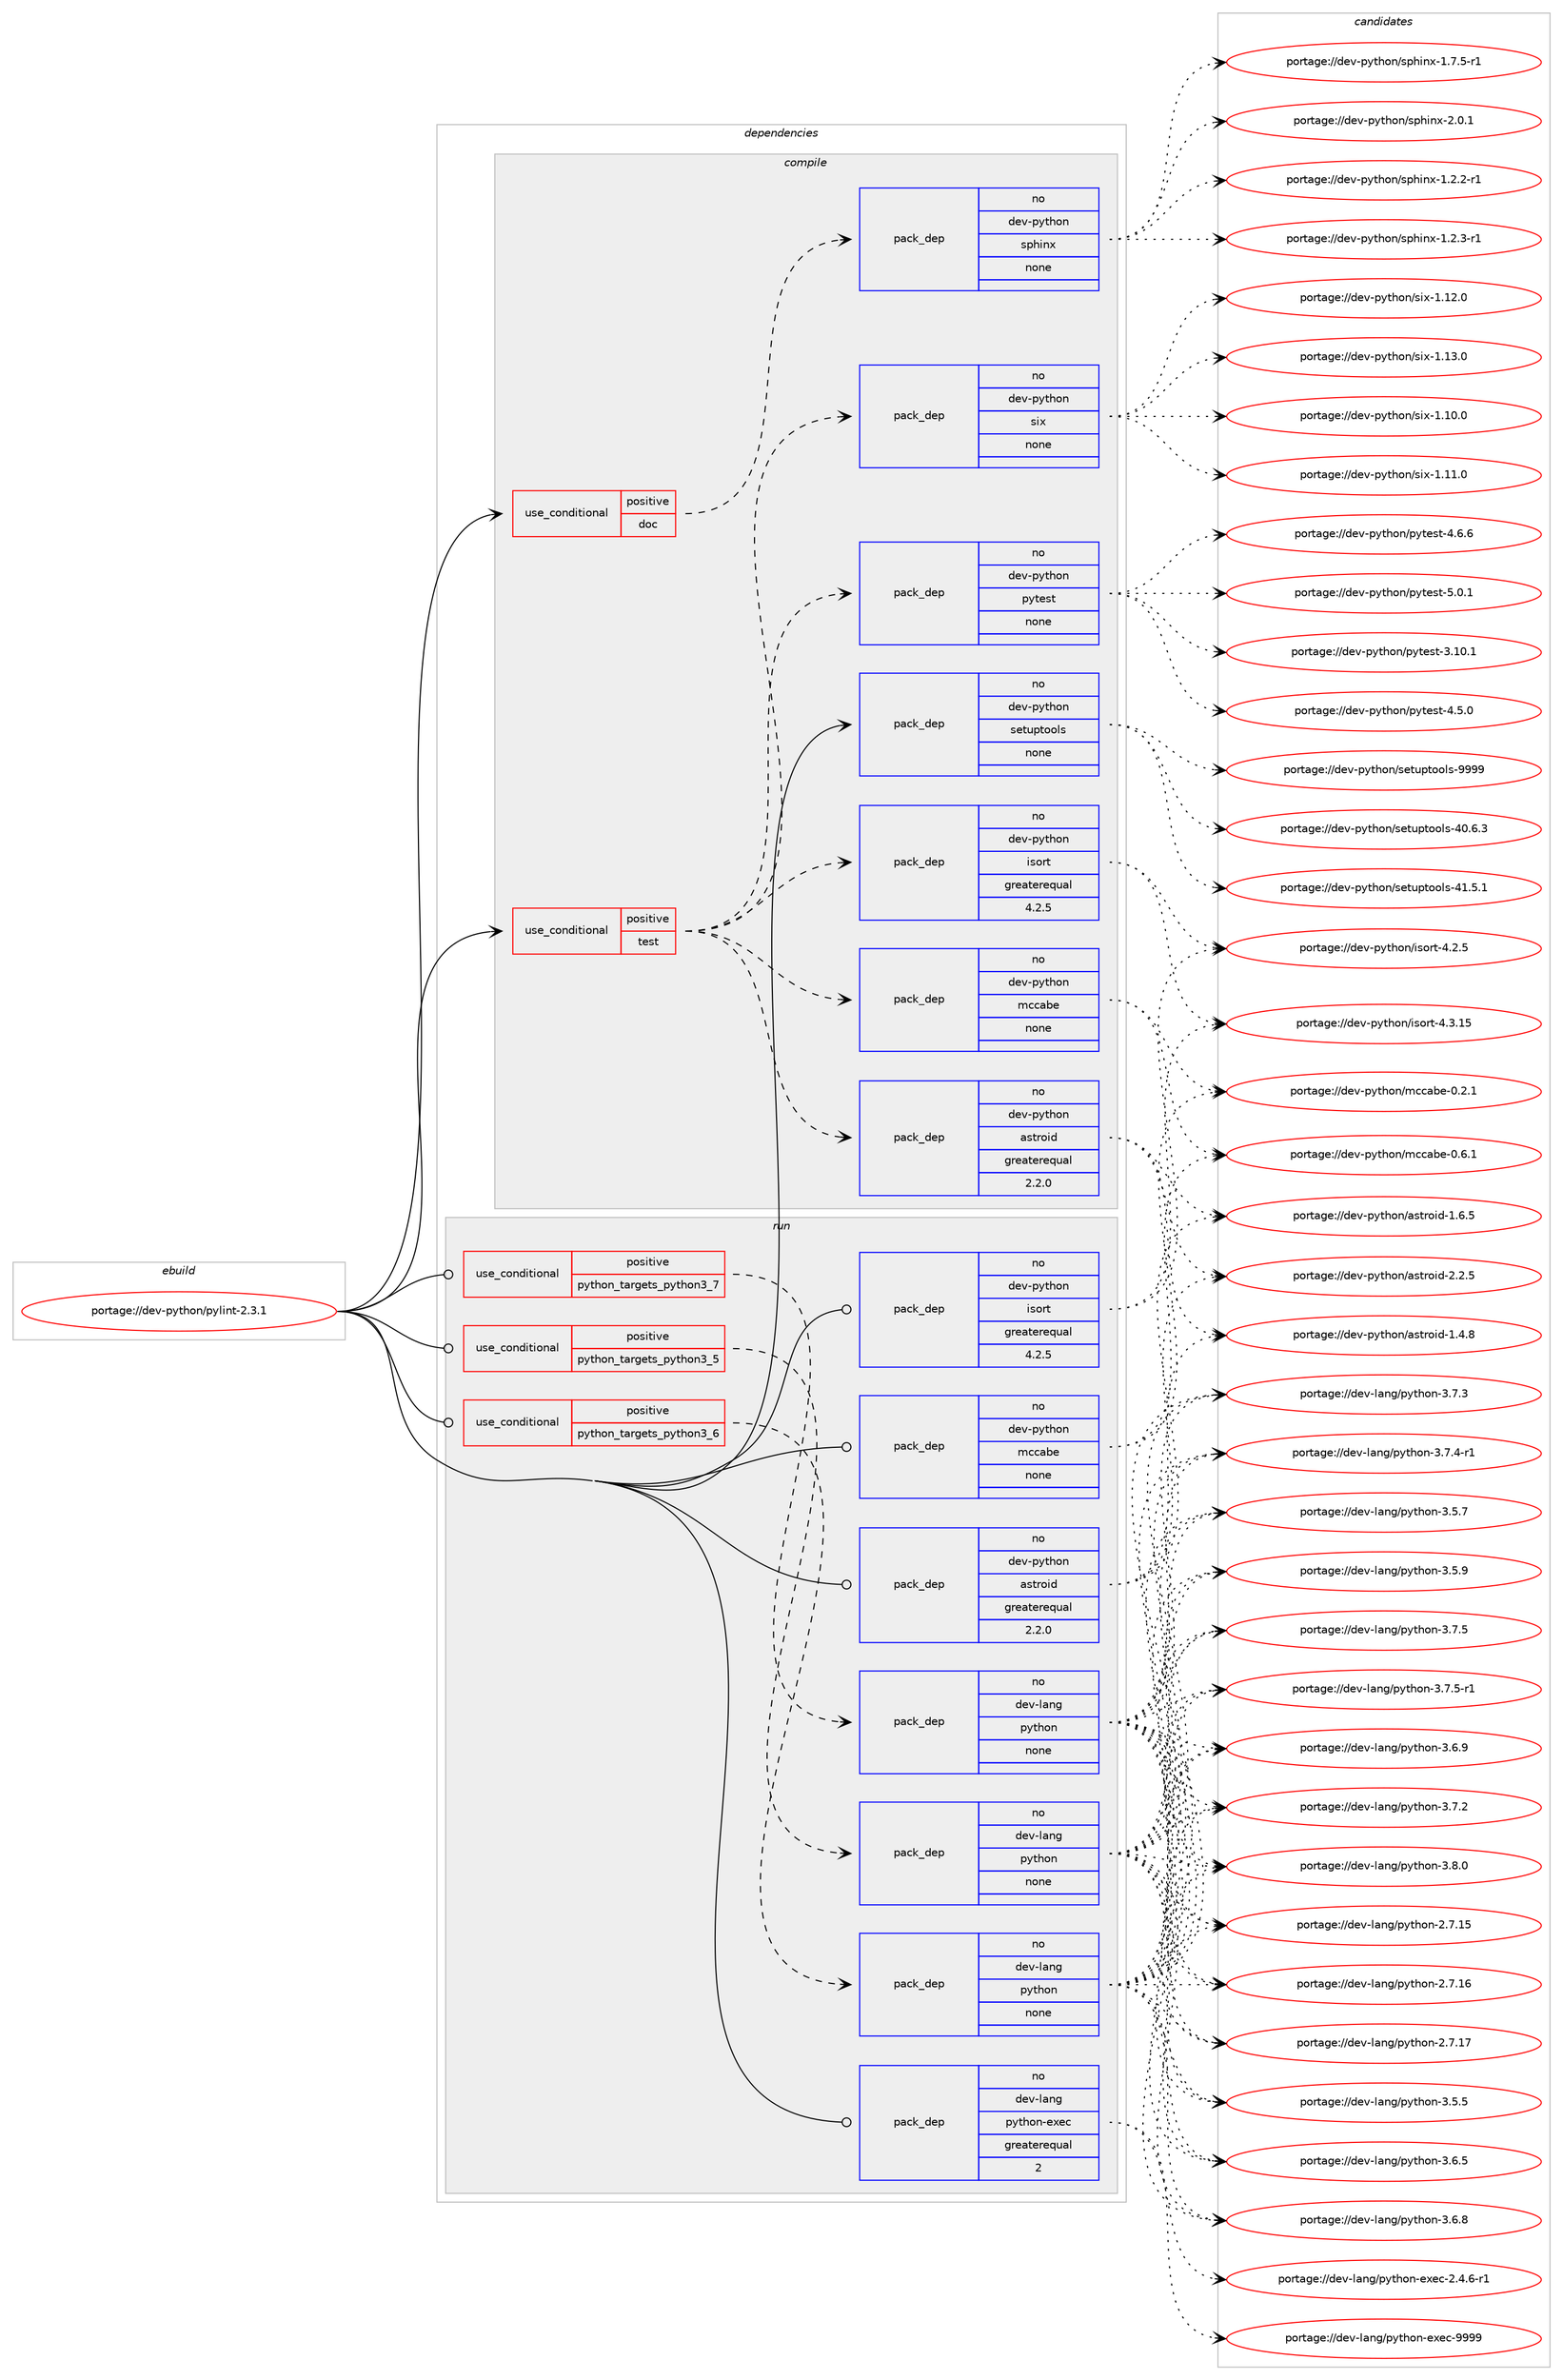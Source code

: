 digraph prolog {

# *************
# Graph options
# *************

newrank=true;
concentrate=true;
compound=true;
graph [rankdir=LR,fontname=Helvetica,fontsize=10,ranksep=1.5];#, ranksep=2.5, nodesep=0.2];
edge  [arrowhead=vee];
node  [fontname=Helvetica,fontsize=10];

# **********
# The ebuild
# **********

subgraph cluster_leftcol {
color=gray;
rank=same;
label=<<i>ebuild</i>>;
id [label="portage://dev-python/pylint-2.3.1", color=red, width=4, href="../dev-python/pylint-2.3.1.svg"];
}

# ****************
# The dependencies
# ****************

subgraph cluster_midcol {
color=gray;
label=<<i>dependencies</i>>;
subgraph cluster_compile {
fillcolor="#eeeeee";
style=filled;
label=<<i>compile</i>>;
subgraph cond35488 {
dependency161799 [label=<<TABLE BORDER="0" CELLBORDER="1" CELLSPACING="0" CELLPADDING="4"><TR><TD ROWSPAN="3" CELLPADDING="10">use_conditional</TD></TR><TR><TD>positive</TD></TR><TR><TD>doc</TD></TR></TABLE>>, shape=none, color=red];
subgraph pack122943 {
dependency161800 [label=<<TABLE BORDER="0" CELLBORDER="1" CELLSPACING="0" CELLPADDING="4" WIDTH="220"><TR><TD ROWSPAN="6" CELLPADDING="30">pack_dep</TD></TR><TR><TD WIDTH="110">no</TD></TR><TR><TD>dev-python</TD></TR><TR><TD>sphinx</TD></TR><TR><TD>none</TD></TR><TR><TD></TD></TR></TABLE>>, shape=none, color=blue];
}
dependency161799:e -> dependency161800:w [weight=20,style="dashed",arrowhead="vee"];
}
id:e -> dependency161799:w [weight=20,style="solid",arrowhead="vee"];
subgraph cond35489 {
dependency161801 [label=<<TABLE BORDER="0" CELLBORDER="1" CELLSPACING="0" CELLPADDING="4"><TR><TD ROWSPAN="3" CELLPADDING="10">use_conditional</TD></TR><TR><TD>positive</TD></TR><TR><TD>test</TD></TR></TABLE>>, shape=none, color=red];
subgraph pack122944 {
dependency161802 [label=<<TABLE BORDER="0" CELLBORDER="1" CELLSPACING="0" CELLPADDING="4" WIDTH="220"><TR><TD ROWSPAN="6" CELLPADDING="30">pack_dep</TD></TR><TR><TD WIDTH="110">no</TD></TR><TR><TD>dev-python</TD></TR><TR><TD>astroid</TD></TR><TR><TD>greaterequal</TD></TR><TR><TD>2.2.0</TD></TR></TABLE>>, shape=none, color=blue];
}
dependency161801:e -> dependency161802:w [weight=20,style="dashed",arrowhead="vee"];
subgraph pack122945 {
dependency161803 [label=<<TABLE BORDER="0" CELLBORDER="1" CELLSPACING="0" CELLPADDING="4" WIDTH="220"><TR><TD ROWSPAN="6" CELLPADDING="30">pack_dep</TD></TR><TR><TD WIDTH="110">no</TD></TR><TR><TD>dev-python</TD></TR><TR><TD>isort</TD></TR><TR><TD>greaterequal</TD></TR><TR><TD>4.2.5</TD></TR></TABLE>>, shape=none, color=blue];
}
dependency161801:e -> dependency161803:w [weight=20,style="dashed",arrowhead="vee"];
subgraph pack122946 {
dependency161804 [label=<<TABLE BORDER="0" CELLBORDER="1" CELLSPACING="0" CELLPADDING="4" WIDTH="220"><TR><TD ROWSPAN="6" CELLPADDING="30">pack_dep</TD></TR><TR><TD WIDTH="110">no</TD></TR><TR><TD>dev-python</TD></TR><TR><TD>mccabe</TD></TR><TR><TD>none</TD></TR><TR><TD></TD></TR></TABLE>>, shape=none, color=blue];
}
dependency161801:e -> dependency161804:w [weight=20,style="dashed",arrowhead="vee"];
subgraph pack122947 {
dependency161805 [label=<<TABLE BORDER="0" CELLBORDER="1" CELLSPACING="0" CELLPADDING="4" WIDTH="220"><TR><TD ROWSPAN="6" CELLPADDING="30">pack_dep</TD></TR><TR><TD WIDTH="110">no</TD></TR><TR><TD>dev-python</TD></TR><TR><TD>pytest</TD></TR><TR><TD>none</TD></TR><TR><TD></TD></TR></TABLE>>, shape=none, color=blue];
}
dependency161801:e -> dependency161805:w [weight=20,style="dashed",arrowhead="vee"];
subgraph pack122948 {
dependency161806 [label=<<TABLE BORDER="0" CELLBORDER="1" CELLSPACING="0" CELLPADDING="4" WIDTH="220"><TR><TD ROWSPAN="6" CELLPADDING="30">pack_dep</TD></TR><TR><TD WIDTH="110">no</TD></TR><TR><TD>dev-python</TD></TR><TR><TD>six</TD></TR><TR><TD>none</TD></TR><TR><TD></TD></TR></TABLE>>, shape=none, color=blue];
}
dependency161801:e -> dependency161806:w [weight=20,style="dashed",arrowhead="vee"];
}
id:e -> dependency161801:w [weight=20,style="solid",arrowhead="vee"];
subgraph pack122949 {
dependency161807 [label=<<TABLE BORDER="0" CELLBORDER="1" CELLSPACING="0" CELLPADDING="4" WIDTH="220"><TR><TD ROWSPAN="6" CELLPADDING="30">pack_dep</TD></TR><TR><TD WIDTH="110">no</TD></TR><TR><TD>dev-python</TD></TR><TR><TD>setuptools</TD></TR><TR><TD>none</TD></TR><TR><TD></TD></TR></TABLE>>, shape=none, color=blue];
}
id:e -> dependency161807:w [weight=20,style="solid",arrowhead="vee"];
}
subgraph cluster_compileandrun {
fillcolor="#eeeeee";
style=filled;
label=<<i>compile and run</i>>;
}
subgraph cluster_run {
fillcolor="#eeeeee";
style=filled;
label=<<i>run</i>>;
subgraph cond35490 {
dependency161808 [label=<<TABLE BORDER="0" CELLBORDER="1" CELLSPACING="0" CELLPADDING="4"><TR><TD ROWSPAN="3" CELLPADDING="10">use_conditional</TD></TR><TR><TD>positive</TD></TR><TR><TD>python_targets_python3_5</TD></TR></TABLE>>, shape=none, color=red];
subgraph pack122950 {
dependency161809 [label=<<TABLE BORDER="0" CELLBORDER="1" CELLSPACING="0" CELLPADDING="4" WIDTH="220"><TR><TD ROWSPAN="6" CELLPADDING="30">pack_dep</TD></TR><TR><TD WIDTH="110">no</TD></TR><TR><TD>dev-lang</TD></TR><TR><TD>python</TD></TR><TR><TD>none</TD></TR><TR><TD></TD></TR></TABLE>>, shape=none, color=blue];
}
dependency161808:e -> dependency161809:w [weight=20,style="dashed",arrowhead="vee"];
}
id:e -> dependency161808:w [weight=20,style="solid",arrowhead="odot"];
subgraph cond35491 {
dependency161810 [label=<<TABLE BORDER="0" CELLBORDER="1" CELLSPACING="0" CELLPADDING="4"><TR><TD ROWSPAN="3" CELLPADDING="10">use_conditional</TD></TR><TR><TD>positive</TD></TR><TR><TD>python_targets_python3_6</TD></TR></TABLE>>, shape=none, color=red];
subgraph pack122951 {
dependency161811 [label=<<TABLE BORDER="0" CELLBORDER="1" CELLSPACING="0" CELLPADDING="4" WIDTH="220"><TR><TD ROWSPAN="6" CELLPADDING="30">pack_dep</TD></TR><TR><TD WIDTH="110">no</TD></TR><TR><TD>dev-lang</TD></TR><TR><TD>python</TD></TR><TR><TD>none</TD></TR><TR><TD></TD></TR></TABLE>>, shape=none, color=blue];
}
dependency161810:e -> dependency161811:w [weight=20,style="dashed",arrowhead="vee"];
}
id:e -> dependency161810:w [weight=20,style="solid",arrowhead="odot"];
subgraph cond35492 {
dependency161812 [label=<<TABLE BORDER="0" CELLBORDER="1" CELLSPACING="0" CELLPADDING="4"><TR><TD ROWSPAN="3" CELLPADDING="10">use_conditional</TD></TR><TR><TD>positive</TD></TR><TR><TD>python_targets_python3_7</TD></TR></TABLE>>, shape=none, color=red];
subgraph pack122952 {
dependency161813 [label=<<TABLE BORDER="0" CELLBORDER="1" CELLSPACING="0" CELLPADDING="4" WIDTH="220"><TR><TD ROWSPAN="6" CELLPADDING="30">pack_dep</TD></TR><TR><TD WIDTH="110">no</TD></TR><TR><TD>dev-lang</TD></TR><TR><TD>python</TD></TR><TR><TD>none</TD></TR><TR><TD></TD></TR></TABLE>>, shape=none, color=blue];
}
dependency161812:e -> dependency161813:w [weight=20,style="dashed",arrowhead="vee"];
}
id:e -> dependency161812:w [weight=20,style="solid",arrowhead="odot"];
subgraph pack122953 {
dependency161814 [label=<<TABLE BORDER="0" CELLBORDER="1" CELLSPACING="0" CELLPADDING="4" WIDTH="220"><TR><TD ROWSPAN="6" CELLPADDING="30">pack_dep</TD></TR><TR><TD WIDTH="110">no</TD></TR><TR><TD>dev-lang</TD></TR><TR><TD>python-exec</TD></TR><TR><TD>greaterequal</TD></TR><TR><TD>2</TD></TR></TABLE>>, shape=none, color=blue];
}
id:e -> dependency161814:w [weight=20,style="solid",arrowhead="odot"];
subgraph pack122954 {
dependency161815 [label=<<TABLE BORDER="0" CELLBORDER="1" CELLSPACING="0" CELLPADDING="4" WIDTH="220"><TR><TD ROWSPAN="6" CELLPADDING="30">pack_dep</TD></TR><TR><TD WIDTH="110">no</TD></TR><TR><TD>dev-python</TD></TR><TR><TD>astroid</TD></TR><TR><TD>greaterequal</TD></TR><TR><TD>2.2.0</TD></TR></TABLE>>, shape=none, color=blue];
}
id:e -> dependency161815:w [weight=20,style="solid",arrowhead="odot"];
subgraph pack122955 {
dependency161816 [label=<<TABLE BORDER="0" CELLBORDER="1" CELLSPACING="0" CELLPADDING="4" WIDTH="220"><TR><TD ROWSPAN="6" CELLPADDING="30">pack_dep</TD></TR><TR><TD WIDTH="110">no</TD></TR><TR><TD>dev-python</TD></TR><TR><TD>isort</TD></TR><TR><TD>greaterequal</TD></TR><TR><TD>4.2.5</TD></TR></TABLE>>, shape=none, color=blue];
}
id:e -> dependency161816:w [weight=20,style="solid",arrowhead="odot"];
subgraph pack122956 {
dependency161817 [label=<<TABLE BORDER="0" CELLBORDER="1" CELLSPACING="0" CELLPADDING="4" WIDTH="220"><TR><TD ROWSPAN="6" CELLPADDING="30">pack_dep</TD></TR><TR><TD WIDTH="110">no</TD></TR><TR><TD>dev-python</TD></TR><TR><TD>mccabe</TD></TR><TR><TD>none</TD></TR><TR><TD></TD></TR></TABLE>>, shape=none, color=blue];
}
id:e -> dependency161817:w [weight=20,style="solid",arrowhead="odot"];
}
}

# **************
# The candidates
# **************

subgraph cluster_choices {
rank=same;
color=gray;
label=<<i>candidates</i>>;

subgraph choice122943 {
color=black;
nodesep=1;
choiceportage10010111845112121116104111110471151121041051101204549465046504511449 [label="portage://dev-python/sphinx-1.2.2-r1", color=red, width=4,href="../dev-python/sphinx-1.2.2-r1.svg"];
choiceportage10010111845112121116104111110471151121041051101204549465046514511449 [label="portage://dev-python/sphinx-1.2.3-r1", color=red, width=4,href="../dev-python/sphinx-1.2.3-r1.svg"];
choiceportage10010111845112121116104111110471151121041051101204549465546534511449 [label="portage://dev-python/sphinx-1.7.5-r1", color=red, width=4,href="../dev-python/sphinx-1.7.5-r1.svg"];
choiceportage1001011184511212111610411111047115112104105110120455046484649 [label="portage://dev-python/sphinx-2.0.1", color=red, width=4,href="../dev-python/sphinx-2.0.1.svg"];
dependency161800:e -> choiceportage10010111845112121116104111110471151121041051101204549465046504511449:w [style=dotted,weight="100"];
dependency161800:e -> choiceportage10010111845112121116104111110471151121041051101204549465046514511449:w [style=dotted,weight="100"];
dependency161800:e -> choiceportage10010111845112121116104111110471151121041051101204549465546534511449:w [style=dotted,weight="100"];
dependency161800:e -> choiceportage1001011184511212111610411111047115112104105110120455046484649:w [style=dotted,weight="100"];
}
subgraph choice122944 {
color=black;
nodesep=1;
choiceportage100101118451121211161041111104797115116114111105100454946524656 [label="portage://dev-python/astroid-1.4.8", color=red, width=4,href="../dev-python/astroid-1.4.8.svg"];
choiceportage100101118451121211161041111104797115116114111105100454946544653 [label="portage://dev-python/astroid-1.6.5", color=red, width=4,href="../dev-python/astroid-1.6.5.svg"];
choiceportage100101118451121211161041111104797115116114111105100455046504653 [label="portage://dev-python/astroid-2.2.5", color=red, width=4,href="../dev-python/astroid-2.2.5.svg"];
dependency161802:e -> choiceportage100101118451121211161041111104797115116114111105100454946524656:w [style=dotted,weight="100"];
dependency161802:e -> choiceportage100101118451121211161041111104797115116114111105100454946544653:w [style=dotted,weight="100"];
dependency161802:e -> choiceportage100101118451121211161041111104797115116114111105100455046504653:w [style=dotted,weight="100"];
}
subgraph choice122945 {
color=black;
nodesep=1;
choiceportage1001011184511212111610411111047105115111114116455246504653 [label="portage://dev-python/isort-4.2.5", color=red, width=4,href="../dev-python/isort-4.2.5.svg"];
choiceportage100101118451121211161041111104710511511111411645524651464953 [label="portage://dev-python/isort-4.3.15", color=red, width=4,href="../dev-python/isort-4.3.15.svg"];
dependency161803:e -> choiceportage1001011184511212111610411111047105115111114116455246504653:w [style=dotted,weight="100"];
dependency161803:e -> choiceportage100101118451121211161041111104710511511111411645524651464953:w [style=dotted,weight="100"];
}
subgraph choice122946 {
color=black;
nodesep=1;
choiceportage100101118451121211161041111104710999999798101454846504649 [label="portage://dev-python/mccabe-0.2.1", color=red, width=4,href="../dev-python/mccabe-0.2.1.svg"];
choiceportage100101118451121211161041111104710999999798101454846544649 [label="portage://dev-python/mccabe-0.6.1", color=red, width=4,href="../dev-python/mccabe-0.6.1.svg"];
dependency161804:e -> choiceportage100101118451121211161041111104710999999798101454846504649:w [style=dotted,weight="100"];
dependency161804:e -> choiceportage100101118451121211161041111104710999999798101454846544649:w [style=dotted,weight="100"];
}
subgraph choice122947 {
color=black;
nodesep=1;
choiceportage100101118451121211161041111104711212111610111511645514649484649 [label="portage://dev-python/pytest-3.10.1", color=red, width=4,href="../dev-python/pytest-3.10.1.svg"];
choiceportage1001011184511212111610411111047112121116101115116455246534648 [label="portage://dev-python/pytest-4.5.0", color=red, width=4,href="../dev-python/pytest-4.5.0.svg"];
choiceportage1001011184511212111610411111047112121116101115116455246544654 [label="portage://dev-python/pytest-4.6.6", color=red, width=4,href="../dev-python/pytest-4.6.6.svg"];
choiceportage1001011184511212111610411111047112121116101115116455346484649 [label="portage://dev-python/pytest-5.0.1", color=red, width=4,href="../dev-python/pytest-5.0.1.svg"];
dependency161805:e -> choiceportage100101118451121211161041111104711212111610111511645514649484649:w [style=dotted,weight="100"];
dependency161805:e -> choiceportage1001011184511212111610411111047112121116101115116455246534648:w [style=dotted,weight="100"];
dependency161805:e -> choiceportage1001011184511212111610411111047112121116101115116455246544654:w [style=dotted,weight="100"];
dependency161805:e -> choiceportage1001011184511212111610411111047112121116101115116455346484649:w [style=dotted,weight="100"];
}
subgraph choice122948 {
color=black;
nodesep=1;
choiceportage100101118451121211161041111104711510512045494649484648 [label="portage://dev-python/six-1.10.0", color=red, width=4,href="../dev-python/six-1.10.0.svg"];
choiceportage100101118451121211161041111104711510512045494649494648 [label="portage://dev-python/six-1.11.0", color=red, width=4,href="../dev-python/six-1.11.0.svg"];
choiceportage100101118451121211161041111104711510512045494649504648 [label="portage://dev-python/six-1.12.0", color=red, width=4,href="../dev-python/six-1.12.0.svg"];
choiceportage100101118451121211161041111104711510512045494649514648 [label="portage://dev-python/six-1.13.0", color=red, width=4,href="../dev-python/six-1.13.0.svg"];
dependency161806:e -> choiceportage100101118451121211161041111104711510512045494649484648:w [style=dotted,weight="100"];
dependency161806:e -> choiceportage100101118451121211161041111104711510512045494649494648:w [style=dotted,weight="100"];
dependency161806:e -> choiceportage100101118451121211161041111104711510512045494649504648:w [style=dotted,weight="100"];
dependency161806:e -> choiceportage100101118451121211161041111104711510512045494649514648:w [style=dotted,weight="100"];
}
subgraph choice122949 {
color=black;
nodesep=1;
choiceportage100101118451121211161041111104711510111611711211611111110811545524846544651 [label="portage://dev-python/setuptools-40.6.3", color=red, width=4,href="../dev-python/setuptools-40.6.3.svg"];
choiceportage100101118451121211161041111104711510111611711211611111110811545524946534649 [label="portage://dev-python/setuptools-41.5.1", color=red, width=4,href="../dev-python/setuptools-41.5.1.svg"];
choiceportage10010111845112121116104111110471151011161171121161111111081154557575757 [label="portage://dev-python/setuptools-9999", color=red, width=4,href="../dev-python/setuptools-9999.svg"];
dependency161807:e -> choiceportage100101118451121211161041111104711510111611711211611111110811545524846544651:w [style=dotted,weight="100"];
dependency161807:e -> choiceportage100101118451121211161041111104711510111611711211611111110811545524946534649:w [style=dotted,weight="100"];
dependency161807:e -> choiceportage10010111845112121116104111110471151011161171121161111111081154557575757:w [style=dotted,weight="100"];
}
subgraph choice122950 {
color=black;
nodesep=1;
choiceportage10010111845108971101034711212111610411111045504655464953 [label="portage://dev-lang/python-2.7.15", color=red, width=4,href="../dev-lang/python-2.7.15.svg"];
choiceportage10010111845108971101034711212111610411111045504655464954 [label="portage://dev-lang/python-2.7.16", color=red, width=4,href="../dev-lang/python-2.7.16.svg"];
choiceportage10010111845108971101034711212111610411111045504655464955 [label="portage://dev-lang/python-2.7.17", color=red, width=4,href="../dev-lang/python-2.7.17.svg"];
choiceportage100101118451089711010347112121116104111110455146534653 [label="portage://dev-lang/python-3.5.5", color=red, width=4,href="../dev-lang/python-3.5.5.svg"];
choiceportage100101118451089711010347112121116104111110455146534655 [label="portage://dev-lang/python-3.5.7", color=red, width=4,href="../dev-lang/python-3.5.7.svg"];
choiceportage100101118451089711010347112121116104111110455146534657 [label="portage://dev-lang/python-3.5.9", color=red, width=4,href="../dev-lang/python-3.5.9.svg"];
choiceportage100101118451089711010347112121116104111110455146544653 [label="portage://dev-lang/python-3.6.5", color=red, width=4,href="../dev-lang/python-3.6.5.svg"];
choiceportage100101118451089711010347112121116104111110455146544656 [label="portage://dev-lang/python-3.6.8", color=red, width=4,href="../dev-lang/python-3.6.8.svg"];
choiceportage100101118451089711010347112121116104111110455146544657 [label="portage://dev-lang/python-3.6.9", color=red, width=4,href="../dev-lang/python-3.6.9.svg"];
choiceportage100101118451089711010347112121116104111110455146554650 [label="portage://dev-lang/python-3.7.2", color=red, width=4,href="../dev-lang/python-3.7.2.svg"];
choiceportage100101118451089711010347112121116104111110455146554651 [label="portage://dev-lang/python-3.7.3", color=red, width=4,href="../dev-lang/python-3.7.3.svg"];
choiceportage1001011184510897110103471121211161041111104551465546524511449 [label="portage://dev-lang/python-3.7.4-r1", color=red, width=4,href="../dev-lang/python-3.7.4-r1.svg"];
choiceportage100101118451089711010347112121116104111110455146554653 [label="portage://dev-lang/python-3.7.5", color=red, width=4,href="../dev-lang/python-3.7.5.svg"];
choiceportage1001011184510897110103471121211161041111104551465546534511449 [label="portage://dev-lang/python-3.7.5-r1", color=red, width=4,href="../dev-lang/python-3.7.5-r1.svg"];
choiceportage100101118451089711010347112121116104111110455146564648 [label="portage://dev-lang/python-3.8.0", color=red, width=4,href="../dev-lang/python-3.8.0.svg"];
dependency161809:e -> choiceportage10010111845108971101034711212111610411111045504655464953:w [style=dotted,weight="100"];
dependency161809:e -> choiceportage10010111845108971101034711212111610411111045504655464954:w [style=dotted,weight="100"];
dependency161809:e -> choiceportage10010111845108971101034711212111610411111045504655464955:w [style=dotted,weight="100"];
dependency161809:e -> choiceportage100101118451089711010347112121116104111110455146534653:w [style=dotted,weight="100"];
dependency161809:e -> choiceportage100101118451089711010347112121116104111110455146534655:w [style=dotted,weight="100"];
dependency161809:e -> choiceportage100101118451089711010347112121116104111110455146534657:w [style=dotted,weight="100"];
dependency161809:e -> choiceportage100101118451089711010347112121116104111110455146544653:w [style=dotted,weight="100"];
dependency161809:e -> choiceportage100101118451089711010347112121116104111110455146544656:w [style=dotted,weight="100"];
dependency161809:e -> choiceportage100101118451089711010347112121116104111110455146544657:w [style=dotted,weight="100"];
dependency161809:e -> choiceportage100101118451089711010347112121116104111110455146554650:w [style=dotted,weight="100"];
dependency161809:e -> choiceportage100101118451089711010347112121116104111110455146554651:w [style=dotted,weight="100"];
dependency161809:e -> choiceportage1001011184510897110103471121211161041111104551465546524511449:w [style=dotted,weight="100"];
dependency161809:e -> choiceportage100101118451089711010347112121116104111110455146554653:w [style=dotted,weight="100"];
dependency161809:e -> choiceportage1001011184510897110103471121211161041111104551465546534511449:w [style=dotted,weight="100"];
dependency161809:e -> choiceportage100101118451089711010347112121116104111110455146564648:w [style=dotted,weight="100"];
}
subgraph choice122951 {
color=black;
nodesep=1;
choiceportage10010111845108971101034711212111610411111045504655464953 [label="portage://dev-lang/python-2.7.15", color=red, width=4,href="../dev-lang/python-2.7.15.svg"];
choiceportage10010111845108971101034711212111610411111045504655464954 [label="portage://dev-lang/python-2.7.16", color=red, width=4,href="../dev-lang/python-2.7.16.svg"];
choiceportage10010111845108971101034711212111610411111045504655464955 [label="portage://dev-lang/python-2.7.17", color=red, width=4,href="../dev-lang/python-2.7.17.svg"];
choiceportage100101118451089711010347112121116104111110455146534653 [label="portage://dev-lang/python-3.5.5", color=red, width=4,href="../dev-lang/python-3.5.5.svg"];
choiceportage100101118451089711010347112121116104111110455146534655 [label="portage://dev-lang/python-3.5.7", color=red, width=4,href="../dev-lang/python-3.5.7.svg"];
choiceportage100101118451089711010347112121116104111110455146534657 [label="portage://dev-lang/python-3.5.9", color=red, width=4,href="../dev-lang/python-3.5.9.svg"];
choiceportage100101118451089711010347112121116104111110455146544653 [label="portage://dev-lang/python-3.6.5", color=red, width=4,href="../dev-lang/python-3.6.5.svg"];
choiceportage100101118451089711010347112121116104111110455146544656 [label="portage://dev-lang/python-3.6.8", color=red, width=4,href="../dev-lang/python-3.6.8.svg"];
choiceportage100101118451089711010347112121116104111110455146544657 [label="portage://dev-lang/python-3.6.9", color=red, width=4,href="../dev-lang/python-3.6.9.svg"];
choiceportage100101118451089711010347112121116104111110455146554650 [label="portage://dev-lang/python-3.7.2", color=red, width=4,href="../dev-lang/python-3.7.2.svg"];
choiceportage100101118451089711010347112121116104111110455146554651 [label="portage://dev-lang/python-3.7.3", color=red, width=4,href="../dev-lang/python-3.7.3.svg"];
choiceportage1001011184510897110103471121211161041111104551465546524511449 [label="portage://dev-lang/python-3.7.4-r1", color=red, width=4,href="../dev-lang/python-3.7.4-r1.svg"];
choiceportage100101118451089711010347112121116104111110455146554653 [label="portage://dev-lang/python-3.7.5", color=red, width=4,href="../dev-lang/python-3.7.5.svg"];
choiceportage1001011184510897110103471121211161041111104551465546534511449 [label="portage://dev-lang/python-3.7.5-r1", color=red, width=4,href="../dev-lang/python-3.7.5-r1.svg"];
choiceportage100101118451089711010347112121116104111110455146564648 [label="portage://dev-lang/python-3.8.0", color=red, width=4,href="../dev-lang/python-3.8.0.svg"];
dependency161811:e -> choiceportage10010111845108971101034711212111610411111045504655464953:w [style=dotted,weight="100"];
dependency161811:e -> choiceportage10010111845108971101034711212111610411111045504655464954:w [style=dotted,weight="100"];
dependency161811:e -> choiceportage10010111845108971101034711212111610411111045504655464955:w [style=dotted,weight="100"];
dependency161811:e -> choiceportage100101118451089711010347112121116104111110455146534653:w [style=dotted,weight="100"];
dependency161811:e -> choiceportage100101118451089711010347112121116104111110455146534655:w [style=dotted,weight="100"];
dependency161811:e -> choiceportage100101118451089711010347112121116104111110455146534657:w [style=dotted,weight="100"];
dependency161811:e -> choiceportage100101118451089711010347112121116104111110455146544653:w [style=dotted,weight="100"];
dependency161811:e -> choiceportage100101118451089711010347112121116104111110455146544656:w [style=dotted,weight="100"];
dependency161811:e -> choiceportage100101118451089711010347112121116104111110455146544657:w [style=dotted,weight="100"];
dependency161811:e -> choiceportage100101118451089711010347112121116104111110455146554650:w [style=dotted,weight="100"];
dependency161811:e -> choiceportage100101118451089711010347112121116104111110455146554651:w [style=dotted,weight="100"];
dependency161811:e -> choiceportage1001011184510897110103471121211161041111104551465546524511449:w [style=dotted,weight="100"];
dependency161811:e -> choiceportage100101118451089711010347112121116104111110455146554653:w [style=dotted,weight="100"];
dependency161811:e -> choiceportage1001011184510897110103471121211161041111104551465546534511449:w [style=dotted,weight="100"];
dependency161811:e -> choiceportage100101118451089711010347112121116104111110455146564648:w [style=dotted,weight="100"];
}
subgraph choice122952 {
color=black;
nodesep=1;
choiceportage10010111845108971101034711212111610411111045504655464953 [label="portage://dev-lang/python-2.7.15", color=red, width=4,href="../dev-lang/python-2.7.15.svg"];
choiceportage10010111845108971101034711212111610411111045504655464954 [label="portage://dev-lang/python-2.7.16", color=red, width=4,href="../dev-lang/python-2.7.16.svg"];
choiceportage10010111845108971101034711212111610411111045504655464955 [label="portage://dev-lang/python-2.7.17", color=red, width=4,href="../dev-lang/python-2.7.17.svg"];
choiceportage100101118451089711010347112121116104111110455146534653 [label="portage://dev-lang/python-3.5.5", color=red, width=4,href="../dev-lang/python-3.5.5.svg"];
choiceportage100101118451089711010347112121116104111110455146534655 [label="portage://dev-lang/python-3.5.7", color=red, width=4,href="../dev-lang/python-3.5.7.svg"];
choiceportage100101118451089711010347112121116104111110455146534657 [label="portage://dev-lang/python-3.5.9", color=red, width=4,href="../dev-lang/python-3.5.9.svg"];
choiceportage100101118451089711010347112121116104111110455146544653 [label="portage://dev-lang/python-3.6.5", color=red, width=4,href="../dev-lang/python-3.6.5.svg"];
choiceportage100101118451089711010347112121116104111110455146544656 [label="portage://dev-lang/python-3.6.8", color=red, width=4,href="../dev-lang/python-3.6.8.svg"];
choiceportage100101118451089711010347112121116104111110455146544657 [label="portage://dev-lang/python-3.6.9", color=red, width=4,href="../dev-lang/python-3.6.9.svg"];
choiceportage100101118451089711010347112121116104111110455146554650 [label="portage://dev-lang/python-3.7.2", color=red, width=4,href="../dev-lang/python-3.7.2.svg"];
choiceportage100101118451089711010347112121116104111110455146554651 [label="portage://dev-lang/python-3.7.3", color=red, width=4,href="../dev-lang/python-3.7.3.svg"];
choiceportage1001011184510897110103471121211161041111104551465546524511449 [label="portage://dev-lang/python-3.7.4-r1", color=red, width=4,href="../dev-lang/python-3.7.4-r1.svg"];
choiceportage100101118451089711010347112121116104111110455146554653 [label="portage://dev-lang/python-3.7.5", color=red, width=4,href="../dev-lang/python-3.7.5.svg"];
choiceportage1001011184510897110103471121211161041111104551465546534511449 [label="portage://dev-lang/python-3.7.5-r1", color=red, width=4,href="../dev-lang/python-3.7.5-r1.svg"];
choiceportage100101118451089711010347112121116104111110455146564648 [label="portage://dev-lang/python-3.8.0", color=red, width=4,href="../dev-lang/python-3.8.0.svg"];
dependency161813:e -> choiceportage10010111845108971101034711212111610411111045504655464953:w [style=dotted,weight="100"];
dependency161813:e -> choiceportage10010111845108971101034711212111610411111045504655464954:w [style=dotted,weight="100"];
dependency161813:e -> choiceportage10010111845108971101034711212111610411111045504655464955:w [style=dotted,weight="100"];
dependency161813:e -> choiceportage100101118451089711010347112121116104111110455146534653:w [style=dotted,weight="100"];
dependency161813:e -> choiceportage100101118451089711010347112121116104111110455146534655:w [style=dotted,weight="100"];
dependency161813:e -> choiceportage100101118451089711010347112121116104111110455146534657:w [style=dotted,weight="100"];
dependency161813:e -> choiceportage100101118451089711010347112121116104111110455146544653:w [style=dotted,weight="100"];
dependency161813:e -> choiceportage100101118451089711010347112121116104111110455146544656:w [style=dotted,weight="100"];
dependency161813:e -> choiceportage100101118451089711010347112121116104111110455146544657:w [style=dotted,weight="100"];
dependency161813:e -> choiceportage100101118451089711010347112121116104111110455146554650:w [style=dotted,weight="100"];
dependency161813:e -> choiceportage100101118451089711010347112121116104111110455146554651:w [style=dotted,weight="100"];
dependency161813:e -> choiceportage1001011184510897110103471121211161041111104551465546524511449:w [style=dotted,weight="100"];
dependency161813:e -> choiceportage100101118451089711010347112121116104111110455146554653:w [style=dotted,weight="100"];
dependency161813:e -> choiceportage1001011184510897110103471121211161041111104551465546534511449:w [style=dotted,weight="100"];
dependency161813:e -> choiceportage100101118451089711010347112121116104111110455146564648:w [style=dotted,weight="100"];
}
subgraph choice122953 {
color=black;
nodesep=1;
choiceportage10010111845108971101034711212111610411111045101120101994550465246544511449 [label="portage://dev-lang/python-exec-2.4.6-r1", color=red, width=4,href="../dev-lang/python-exec-2.4.6-r1.svg"];
choiceportage10010111845108971101034711212111610411111045101120101994557575757 [label="portage://dev-lang/python-exec-9999", color=red, width=4,href="../dev-lang/python-exec-9999.svg"];
dependency161814:e -> choiceportage10010111845108971101034711212111610411111045101120101994550465246544511449:w [style=dotted,weight="100"];
dependency161814:e -> choiceportage10010111845108971101034711212111610411111045101120101994557575757:w [style=dotted,weight="100"];
}
subgraph choice122954 {
color=black;
nodesep=1;
choiceportage100101118451121211161041111104797115116114111105100454946524656 [label="portage://dev-python/astroid-1.4.8", color=red, width=4,href="../dev-python/astroid-1.4.8.svg"];
choiceportage100101118451121211161041111104797115116114111105100454946544653 [label="portage://dev-python/astroid-1.6.5", color=red, width=4,href="../dev-python/astroid-1.6.5.svg"];
choiceportage100101118451121211161041111104797115116114111105100455046504653 [label="portage://dev-python/astroid-2.2.5", color=red, width=4,href="../dev-python/astroid-2.2.5.svg"];
dependency161815:e -> choiceportage100101118451121211161041111104797115116114111105100454946524656:w [style=dotted,weight="100"];
dependency161815:e -> choiceportage100101118451121211161041111104797115116114111105100454946544653:w [style=dotted,weight="100"];
dependency161815:e -> choiceportage100101118451121211161041111104797115116114111105100455046504653:w [style=dotted,weight="100"];
}
subgraph choice122955 {
color=black;
nodesep=1;
choiceportage1001011184511212111610411111047105115111114116455246504653 [label="portage://dev-python/isort-4.2.5", color=red, width=4,href="../dev-python/isort-4.2.5.svg"];
choiceportage100101118451121211161041111104710511511111411645524651464953 [label="portage://dev-python/isort-4.3.15", color=red, width=4,href="../dev-python/isort-4.3.15.svg"];
dependency161816:e -> choiceportage1001011184511212111610411111047105115111114116455246504653:w [style=dotted,weight="100"];
dependency161816:e -> choiceportage100101118451121211161041111104710511511111411645524651464953:w [style=dotted,weight="100"];
}
subgraph choice122956 {
color=black;
nodesep=1;
choiceportage100101118451121211161041111104710999999798101454846504649 [label="portage://dev-python/mccabe-0.2.1", color=red, width=4,href="../dev-python/mccabe-0.2.1.svg"];
choiceportage100101118451121211161041111104710999999798101454846544649 [label="portage://dev-python/mccabe-0.6.1", color=red, width=4,href="../dev-python/mccabe-0.6.1.svg"];
dependency161817:e -> choiceportage100101118451121211161041111104710999999798101454846504649:w [style=dotted,weight="100"];
dependency161817:e -> choiceportage100101118451121211161041111104710999999798101454846544649:w [style=dotted,weight="100"];
}
}

}
